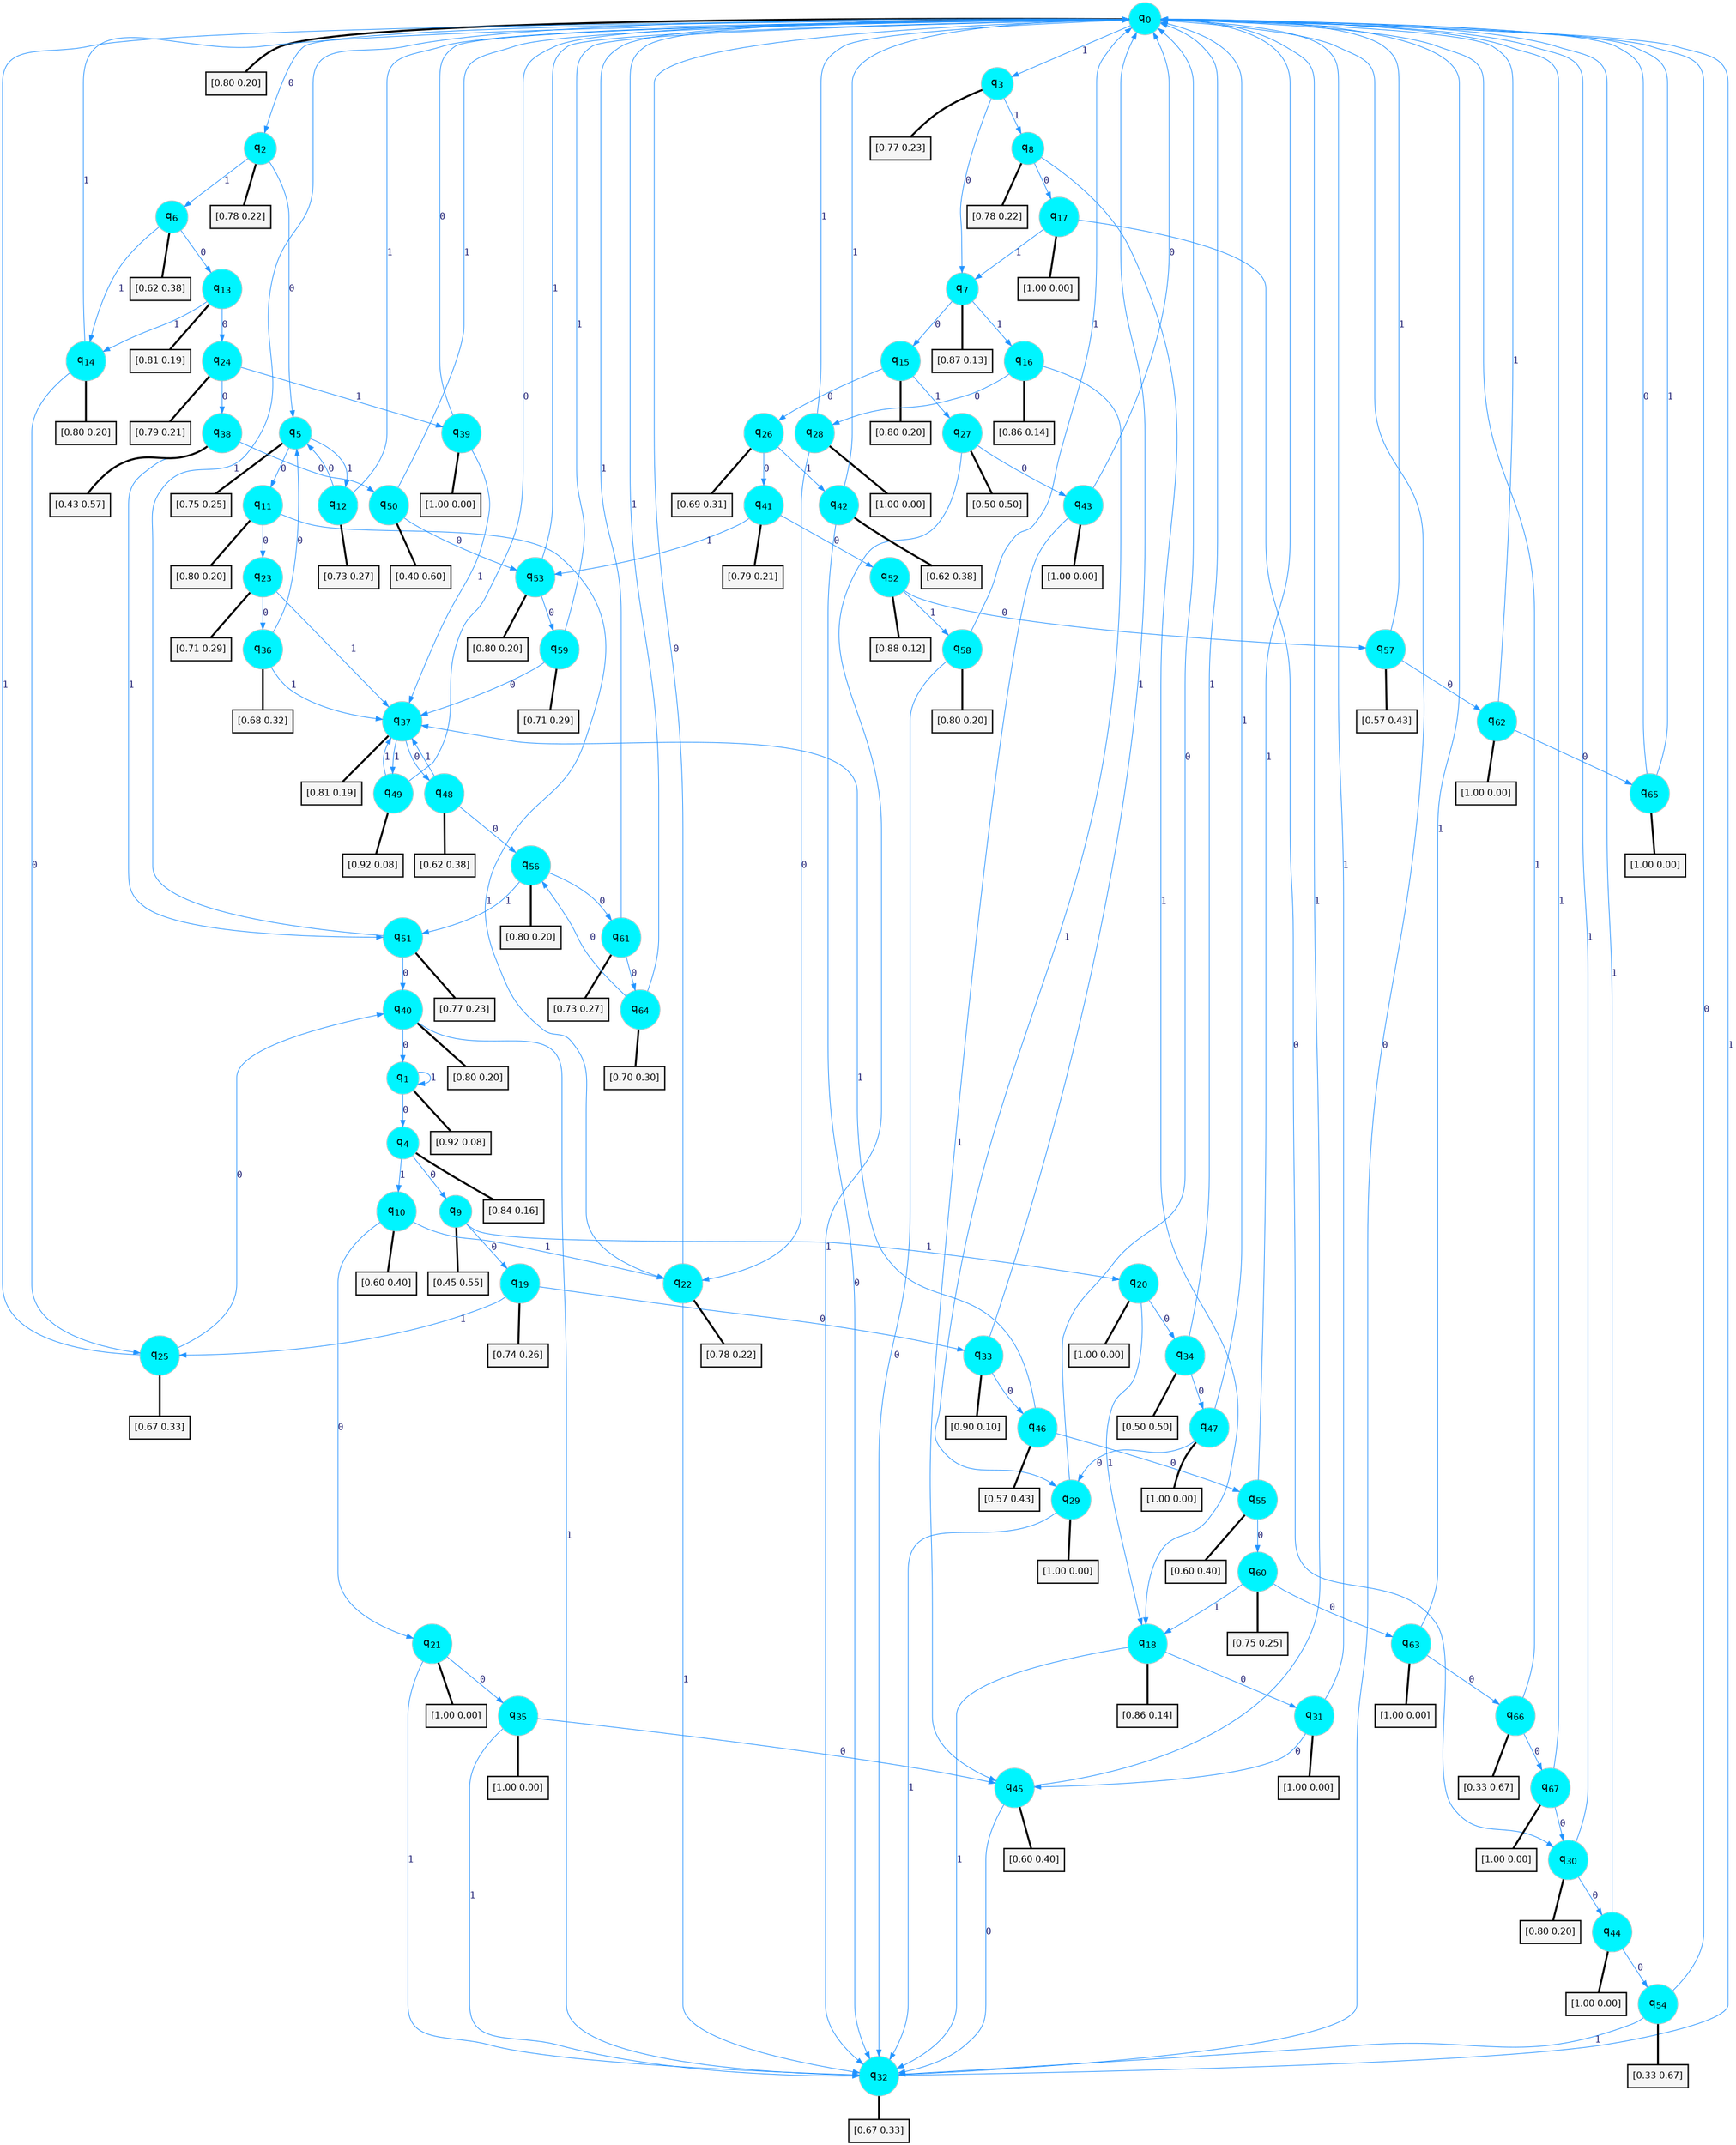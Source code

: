 digraph G {
graph [
bgcolor=transparent, dpi=300, rankdir=TD, size="40,25"];
node [
color=gray, fillcolor=turquoise1, fontcolor=black, fontname=Helvetica, fontsize=16, fontweight=bold, shape=circle, style=filled];
edge [
arrowsize=1, color=dodgerblue1, fontcolor=midnightblue, fontname=courier, fontweight=bold, penwidth=1, style=solid, weight=20];
0[label=<q<SUB>0</SUB>>];
1[label=<q<SUB>1</SUB>>];
2[label=<q<SUB>2</SUB>>];
3[label=<q<SUB>3</SUB>>];
4[label=<q<SUB>4</SUB>>];
5[label=<q<SUB>5</SUB>>];
6[label=<q<SUB>6</SUB>>];
7[label=<q<SUB>7</SUB>>];
8[label=<q<SUB>8</SUB>>];
9[label=<q<SUB>9</SUB>>];
10[label=<q<SUB>10</SUB>>];
11[label=<q<SUB>11</SUB>>];
12[label=<q<SUB>12</SUB>>];
13[label=<q<SUB>13</SUB>>];
14[label=<q<SUB>14</SUB>>];
15[label=<q<SUB>15</SUB>>];
16[label=<q<SUB>16</SUB>>];
17[label=<q<SUB>17</SUB>>];
18[label=<q<SUB>18</SUB>>];
19[label=<q<SUB>19</SUB>>];
20[label=<q<SUB>20</SUB>>];
21[label=<q<SUB>21</SUB>>];
22[label=<q<SUB>22</SUB>>];
23[label=<q<SUB>23</SUB>>];
24[label=<q<SUB>24</SUB>>];
25[label=<q<SUB>25</SUB>>];
26[label=<q<SUB>26</SUB>>];
27[label=<q<SUB>27</SUB>>];
28[label=<q<SUB>28</SUB>>];
29[label=<q<SUB>29</SUB>>];
30[label=<q<SUB>30</SUB>>];
31[label=<q<SUB>31</SUB>>];
32[label=<q<SUB>32</SUB>>];
33[label=<q<SUB>33</SUB>>];
34[label=<q<SUB>34</SUB>>];
35[label=<q<SUB>35</SUB>>];
36[label=<q<SUB>36</SUB>>];
37[label=<q<SUB>37</SUB>>];
38[label=<q<SUB>38</SUB>>];
39[label=<q<SUB>39</SUB>>];
40[label=<q<SUB>40</SUB>>];
41[label=<q<SUB>41</SUB>>];
42[label=<q<SUB>42</SUB>>];
43[label=<q<SUB>43</SUB>>];
44[label=<q<SUB>44</SUB>>];
45[label=<q<SUB>45</SUB>>];
46[label=<q<SUB>46</SUB>>];
47[label=<q<SUB>47</SUB>>];
48[label=<q<SUB>48</SUB>>];
49[label=<q<SUB>49</SUB>>];
50[label=<q<SUB>50</SUB>>];
51[label=<q<SUB>51</SUB>>];
52[label=<q<SUB>52</SUB>>];
53[label=<q<SUB>53</SUB>>];
54[label=<q<SUB>54</SUB>>];
55[label=<q<SUB>55</SUB>>];
56[label=<q<SUB>56</SUB>>];
57[label=<q<SUB>57</SUB>>];
58[label=<q<SUB>58</SUB>>];
59[label=<q<SUB>59</SUB>>];
60[label=<q<SUB>60</SUB>>];
61[label=<q<SUB>61</SUB>>];
62[label=<q<SUB>62</SUB>>];
63[label=<q<SUB>63</SUB>>];
64[label=<q<SUB>64</SUB>>];
65[label=<q<SUB>65</SUB>>];
66[label=<q<SUB>66</SUB>>];
67[label=<q<SUB>67</SUB>>];
68[label="[0.80 0.20]", shape=box,fontcolor=black, fontname=Helvetica, fontsize=14, penwidth=2, fillcolor=whitesmoke,color=black];
69[label="[0.92 0.08]", shape=box,fontcolor=black, fontname=Helvetica, fontsize=14, penwidth=2, fillcolor=whitesmoke,color=black];
70[label="[0.78 0.22]", shape=box,fontcolor=black, fontname=Helvetica, fontsize=14, penwidth=2, fillcolor=whitesmoke,color=black];
71[label="[0.77 0.23]", shape=box,fontcolor=black, fontname=Helvetica, fontsize=14, penwidth=2, fillcolor=whitesmoke,color=black];
72[label="[0.84 0.16]", shape=box,fontcolor=black, fontname=Helvetica, fontsize=14, penwidth=2, fillcolor=whitesmoke,color=black];
73[label="[0.75 0.25]", shape=box,fontcolor=black, fontname=Helvetica, fontsize=14, penwidth=2, fillcolor=whitesmoke,color=black];
74[label="[0.62 0.38]", shape=box,fontcolor=black, fontname=Helvetica, fontsize=14, penwidth=2, fillcolor=whitesmoke,color=black];
75[label="[0.87 0.13]", shape=box,fontcolor=black, fontname=Helvetica, fontsize=14, penwidth=2, fillcolor=whitesmoke,color=black];
76[label="[0.78 0.22]", shape=box,fontcolor=black, fontname=Helvetica, fontsize=14, penwidth=2, fillcolor=whitesmoke,color=black];
77[label="[0.45 0.55]", shape=box,fontcolor=black, fontname=Helvetica, fontsize=14, penwidth=2, fillcolor=whitesmoke,color=black];
78[label="[0.60 0.40]", shape=box,fontcolor=black, fontname=Helvetica, fontsize=14, penwidth=2, fillcolor=whitesmoke,color=black];
79[label="[0.80 0.20]", shape=box,fontcolor=black, fontname=Helvetica, fontsize=14, penwidth=2, fillcolor=whitesmoke,color=black];
80[label="[0.73 0.27]", shape=box,fontcolor=black, fontname=Helvetica, fontsize=14, penwidth=2, fillcolor=whitesmoke,color=black];
81[label="[0.81 0.19]", shape=box,fontcolor=black, fontname=Helvetica, fontsize=14, penwidth=2, fillcolor=whitesmoke,color=black];
82[label="[0.80 0.20]", shape=box,fontcolor=black, fontname=Helvetica, fontsize=14, penwidth=2, fillcolor=whitesmoke,color=black];
83[label="[0.80 0.20]", shape=box,fontcolor=black, fontname=Helvetica, fontsize=14, penwidth=2, fillcolor=whitesmoke,color=black];
84[label="[0.86 0.14]", shape=box,fontcolor=black, fontname=Helvetica, fontsize=14, penwidth=2, fillcolor=whitesmoke,color=black];
85[label="[1.00 0.00]", shape=box,fontcolor=black, fontname=Helvetica, fontsize=14, penwidth=2, fillcolor=whitesmoke,color=black];
86[label="[0.86 0.14]", shape=box,fontcolor=black, fontname=Helvetica, fontsize=14, penwidth=2, fillcolor=whitesmoke,color=black];
87[label="[0.74 0.26]", shape=box,fontcolor=black, fontname=Helvetica, fontsize=14, penwidth=2, fillcolor=whitesmoke,color=black];
88[label="[1.00 0.00]", shape=box,fontcolor=black, fontname=Helvetica, fontsize=14, penwidth=2, fillcolor=whitesmoke,color=black];
89[label="[1.00 0.00]", shape=box,fontcolor=black, fontname=Helvetica, fontsize=14, penwidth=2, fillcolor=whitesmoke,color=black];
90[label="[0.78 0.22]", shape=box,fontcolor=black, fontname=Helvetica, fontsize=14, penwidth=2, fillcolor=whitesmoke,color=black];
91[label="[0.71 0.29]", shape=box,fontcolor=black, fontname=Helvetica, fontsize=14, penwidth=2, fillcolor=whitesmoke,color=black];
92[label="[0.79 0.21]", shape=box,fontcolor=black, fontname=Helvetica, fontsize=14, penwidth=2, fillcolor=whitesmoke,color=black];
93[label="[0.67 0.33]", shape=box,fontcolor=black, fontname=Helvetica, fontsize=14, penwidth=2, fillcolor=whitesmoke,color=black];
94[label="[0.69 0.31]", shape=box,fontcolor=black, fontname=Helvetica, fontsize=14, penwidth=2, fillcolor=whitesmoke,color=black];
95[label="[0.50 0.50]", shape=box,fontcolor=black, fontname=Helvetica, fontsize=14, penwidth=2, fillcolor=whitesmoke,color=black];
96[label="[1.00 0.00]", shape=box,fontcolor=black, fontname=Helvetica, fontsize=14, penwidth=2, fillcolor=whitesmoke,color=black];
97[label="[1.00 0.00]", shape=box,fontcolor=black, fontname=Helvetica, fontsize=14, penwidth=2, fillcolor=whitesmoke,color=black];
98[label="[0.80 0.20]", shape=box,fontcolor=black, fontname=Helvetica, fontsize=14, penwidth=2, fillcolor=whitesmoke,color=black];
99[label="[1.00 0.00]", shape=box,fontcolor=black, fontname=Helvetica, fontsize=14, penwidth=2, fillcolor=whitesmoke,color=black];
100[label="[0.67 0.33]", shape=box,fontcolor=black, fontname=Helvetica, fontsize=14, penwidth=2, fillcolor=whitesmoke,color=black];
101[label="[0.90 0.10]", shape=box,fontcolor=black, fontname=Helvetica, fontsize=14, penwidth=2, fillcolor=whitesmoke,color=black];
102[label="[0.50 0.50]", shape=box,fontcolor=black, fontname=Helvetica, fontsize=14, penwidth=2, fillcolor=whitesmoke,color=black];
103[label="[1.00 0.00]", shape=box,fontcolor=black, fontname=Helvetica, fontsize=14, penwidth=2, fillcolor=whitesmoke,color=black];
104[label="[0.68 0.32]", shape=box,fontcolor=black, fontname=Helvetica, fontsize=14, penwidth=2, fillcolor=whitesmoke,color=black];
105[label="[0.81 0.19]", shape=box,fontcolor=black, fontname=Helvetica, fontsize=14, penwidth=2, fillcolor=whitesmoke,color=black];
106[label="[0.43 0.57]", shape=box,fontcolor=black, fontname=Helvetica, fontsize=14, penwidth=2, fillcolor=whitesmoke,color=black];
107[label="[1.00 0.00]", shape=box,fontcolor=black, fontname=Helvetica, fontsize=14, penwidth=2, fillcolor=whitesmoke,color=black];
108[label="[0.80 0.20]", shape=box,fontcolor=black, fontname=Helvetica, fontsize=14, penwidth=2, fillcolor=whitesmoke,color=black];
109[label="[0.79 0.21]", shape=box,fontcolor=black, fontname=Helvetica, fontsize=14, penwidth=2, fillcolor=whitesmoke,color=black];
110[label="[0.62 0.38]", shape=box,fontcolor=black, fontname=Helvetica, fontsize=14, penwidth=2, fillcolor=whitesmoke,color=black];
111[label="[1.00 0.00]", shape=box,fontcolor=black, fontname=Helvetica, fontsize=14, penwidth=2, fillcolor=whitesmoke,color=black];
112[label="[1.00 0.00]", shape=box,fontcolor=black, fontname=Helvetica, fontsize=14, penwidth=2, fillcolor=whitesmoke,color=black];
113[label="[0.60 0.40]", shape=box,fontcolor=black, fontname=Helvetica, fontsize=14, penwidth=2, fillcolor=whitesmoke,color=black];
114[label="[0.57 0.43]", shape=box,fontcolor=black, fontname=Helvetica, fontsize=14, penwidth=2, fillcolor=whitesmoke,color=black];
115[label="[1.00 0.00]", shape=box,fontcolor=black, fontname=Helvetica, fontsize=14, penwidth=2, fillcolor=whitesmoke,color=black];
116[label="[0.62 0.38]", shape=box,fontcolor=black, fontname=Helvetica, fontsize=14, penwidth=2, fillcolor=whitesmoke,color=black];
117[label="[0.92 0.08]", shape=box,fontcolor=black, fontname=Helvetica, fontsize=14, penwidth=2, fillcolor=whitesmoke,color=black];
118[label="[0.40 0.60]", shape=box,fontcolor=black, fontname=Helvetica, fontsize=14, penwidth=2, fillcolor=whitesmoke,color=black];
119[label="[0.77 0.23]", shape=box,fontcolor=black, fontname=Helvetica, fontsize=14, penwidth=2, fillcolor=whitesmoke,color=black];
120[label="[0.88 0.12]", shape=box,fontcolor=black, fontname=Helvetica, fontsize=14, penwidth=2, fillcolor=whitesmoke,color=black];
121[label="[0.80 0.20]", shape=box,fontcolor=black, fontname=Helvetica, fontsize=14, penwidth=2, fillcolor=whitesmoke,color=black];
122[label="[0.33 0.67]", shape=box,fontcolor=black, fontname=Helvetica, fontsize=14, penwidth=2, fillcolor=whitesmoke,color=black];
123[label="[0.60 0.40]", shape=box,fontcolor=black, fontname=Helvetica, fontsize=14, penwidth=2, fillcolor=whitesmoke,color=black];
124[label="[0.80 0.20]", shape=box,fontcolor=black, fontname=Helvetica, fontsize=14, penwidth=2, fillcolor=whitesmoke,color=black];
125[label="[0.57 0.43]", shape=box,fontcolor=black, fontname=Helvetica, fontsize=14, penwidth=2, fillcolor=whitesmoke,color=black];
126[label="[0.80 0.20]", shape=box,fontcolor=black, fontname=Helvetica, fontsize=14, penwidth=2, fillcolor=whitesmoke,color=black];
127[label="[0.71 0.29]", shape=box,fontcolor=black, fontname=Helvetica, fontsize=14, penwidth=2, fillcolor=whitesmoke,color=black];
128[label="[0.75 0.25]", shape=box,fontcolor=black, fontname=Helvetica, fontsize=14, penwidth=2, fillcolor=whitesmoke,color=black];
129[label="[0.73 0.27]", shape=box,fontcolor=black, fontname=Helvetica, fontsize=14, penwidth=2, fillcolor=whitesmoke,color=black];
130[label="[1.00 0.00]", shape=box,fontcolor=black, fontname=Helvetica, fontsize=14, penwidth=2, fillcolor=whitesmoke,color=black];
131[label="[1.00 0.00]", shape=box,fontcolor=black, fontname=Helvetica, fontsize=14, penwidth=2, fillcolor=whitesmoke,color=black];
132[label="[0.70 0.30]", shape=box,fontcolor=black, fontname=Helvetica, fontsize=14, penwidth=2, fillcolor=whitesmoke,color=black];
133[label="[1.00 0.00]", shape=box,fontcolor=black, fontname=Helvetica, fontsize=14, penwidth=2, fillcolor=whitesmoke,color=black];
134[label="[0.33 0.67]", shape=box,fontcolor=black, fontname=Helvetica, fontsize=14, penwidth=2, fillcolor=whitesmoke,color=black];
135[label="[1.00 0.00]", shape=box,fontcolor=black, fontname=Helvetica, fontsize=14, penwidth=2, fillcolor=whitesmoke,color=black];
0->2 [label=0];
0->3 [label=1];
0->68 [arrowhead=none, penwidth=3,color=black];
1->4 [label=0];
1->1 [label=1];
1->69 [arrowhead=none, penwidth=3,color=black];
2->5 [label=0];
2->6 [label=1];
2->70 [arrowhead=none, penwidth=3,color=black];
3->7 [label=0];
3->8 [label=1];
3->71 [arrowhead=none, penwidth=3,color=black];
4->9 [label=0];
4->10 [label=1];
4->72 [arrowhead=none, penwidth=3,color=black];
5->11 [label=0];
5->12 [label=1];
5->73 [arrowhead=none, penwidth=3,color=black];
6->13 [label=0];
6->14 [label=1];
6->74 [arrowhead=none, penwidth=3,color=black];
7->15 [label=0];
7->16 [label=1];
7->75 [arrowhead=none, penwidth=3,color=black];
8->17 [label=0];
8->18 [label=1];
8->76 [arrowhead=none, penwidth=3,color=black];
9->19 [label=0];
9->20 [label=1];
9->77 [arrowhead=none, penwidth=3,color=black];
10->21 [label=0];
10->22 [label=1];
10->78 [arrowhead=none, penwidth=3,color=black];
11->23 [label=0];
11->22 [label=1];
11->79 [arrowhead=none, penwidth=3,color=black];
12->5 [label=0];
12->0 [label=1];
12->80 [arrowhead=none, penwidth=3,color=black];
13->24 [label=0];
13->14 [label=1];
13->81 [arrowhead=none, penwidth=3,color=black];
14->25 [label=0];
14->0 [label=1];
14->82 [arrowhead=none, penwidth=3,color=black];
15->26 [label=0];
15->27 [label=1];
15->83 [arrowhead=none, penwidth=3,color=black];
16->28 [label=0];
16->29 [label=1];
16->84 [arrowhead=none, penwidth=3,color=black];
17->30 [label=0];
17->7 [label=1];
17->85 [arrowhead=none, penwidth=3,color=black];
18->31 [label=0];
18->32 [label=1];
18->86 [arrowhead=none, penwidth=3,color=black];
19->33 [label=0];
19->25 [label=1];
19->87 [arrowhead=none, penwidth=3,color=black];
20->34 [label=0];
20->18 [label=1];
20->88 [arrowhead=none, penwidth=3,color=black];
21->35 [label=0];
21->32 [label=1];
21->89 [arrowhead=none, penwidth=3,color=black];
22->0 [label=0];
22->32 [label=1];
22->90 [arrowhead=none, penwidth=3,color=black];
23->36 [label=0];
23->37 [label=1];
23->91 [arrowhead=none, penwidth=3,color=black];
24->38 [label=0];
24->39 [label=1];
24->92 [arrowhead=none, penwidth=3,color=black];
25->40 [label=0];
25->0 [label=1];
25->93 [arrowhead=none, penwidth=3,color=black];
26->41 [label=0];
26->42 [label=1];
26->94 [arrowhead=none, penwidth=3,color=black];
27->43 [label=0];
27->32 [label=1];
27->95 [arrowhead=none, penwidth=3,color=black];
28->22 [label=0];
28->0 [label=1];
28->96 [arrowhead=none, penwidth=3,color=black];
29->0 [label=0];
29->32 [label=1];
29->97 [arrowhead=none, penwidth=3,color=black];
30->44 [label=0];
30->0 [label=1];
30->98 [arrowhead=none, penwidth=3,color=black];
31->45 [label=0];
31->0 [label=1];
31->99 [arrowhead=none, penwidth=3,color=black];
32->0 [label=0];
32->0 [label=1];
32->100 [arrowhead=none, penwidth=3,color=black];
33->46 [label=0];
33->0 [label=1];
33->101 [arrowhead=none, penwidth=3,color=black];
34->47 [label=0];
34->0 [label=1];
34->102 [arrowhead=none, penwidth=3,color=black];
35->45 [label=0];
35->32 [label=1];
35->103 [arrowhead=none, penwidth=3,color=black];
36->5 [label=0];
36->37 [label=1];
36->104 [arrowhead=none, penwidth=3,color=black];
37->48 [label=0];
37->49 [label=1];
37->105 [arrowhead=none, penwidth=3,color=black];
38->50 [label=0];
38->51 [label=1];
38->106 [arrowhead=none, penwidth=3,color=black];
39->0 [label=0];
39->37 [label=1];
39->107 [arrowhead=none, penwidth=3,color=black];
40->1 [label=0];
40->32 [label=1];
40->108 [arrowhead=none, penwidth=3,color=black];
41->52 [label=0];
41->53 [label=1];
41->109 [arrowhead=none, penwidth=3,color=black];
42->32 [label=0];
42->0 [label=1];
42->110 [arrowhead=none, penwidth=3,color=black];
43->0 [label=0];
43->45 [label=1];
43->111 [arrowhead=none, penwidth=3,color=black];
44->54 [label=0];
44->0 [label=1];
44->112 [arrowhead=none, penwidth=3,color=black];
45->32 [label=0];
45->0 [label=1];
45->113 [arrowhead=none, penwidth=3,color=black];
46->55 [label=0];
46->37 [label=1];
46->114 [arrowhead=none, penwidth=3,color=black];
47->29 [label=0];
47->0 [label=1];
47->115 [arrowhead=none, penwidth=3,color=black];
48->56 [label=0];
48->37 [label=1];
48->116 [arrowhead=none, penwidth=3,color=black];
49->0 [label=0];
49->37 [label=1];
49->117 [arrowhead=none, penwidth=3,color=black];
50->53 [label=0];
50->0 [label=1];
50->118 [arrowhead=none, penwidth=3,color=black];
51->40 [label=0];
51->0 [label=1];
51->119 [arrowhead=none, penwidth=3,color=black];
52->57 [label=0];
52->58 [label=1];
52->120 [arrowhead=none, penwidth=3,color=black];
53->59 [label=0];
53->0 [label=1];
53->121 [arrowhead=none, penwidth=3,color=black];
54->0 [label=0];
54->32 [label=1];
54->122 [arrowhead=none, penwidth=3,color=black];
55->60 [label=0];
55->0 [label=1];
55->123 [arrowhead=none, penwidth=3,color=black];
56->61 [label=0];
56->51 [label=1];
56->124 [arrowhead=none, penwidth=3,color=black];
57->62 [label=0];
57->0 [label=1];
57->125 [arrowhead=none, penwidth=3,color=black];
58->32 [label=0];
58->0 [label=1];
58->126 [arrowhead=none, penwidth=3,color=black];
59->37 [label=0];
59->0 [label=1];
59->127 [arrowhead=none, penwidth=3,color=black];
60->63 [label=0];
60->18 [label=1];
60->128 [arrowhead=none, penwidth=3,color=black];
61->64 [label=0];
61->0 [label=1];
61->129 [arrowhead=none, penwidth=3,color=black];
62->65 [label=0];
62->0 [label=1];
62->130 [arrowhead=none, penwidth=3,color=black];
63->66 [label=0];
63->0 [label=1];
63->131 [arrowhead=none, penwidth=3,color=black];
64->56 [label=0];
64->0 [label=1];
64->132 [arrowhead=none, penwidth=3,color=black];
65->0 [label=0];
65->0 [label=1];
65->133 [arrowhead=none, penwidth=3,color=black];
66->67 [label=0];
66->0 [label=1];
66->134 [arrowhead=none, penwidth=3,color=black];
67->30 [label=0];
67->0 [label=1];
67->135 [arrowhead=none, penwidth=3,color=black];
}
